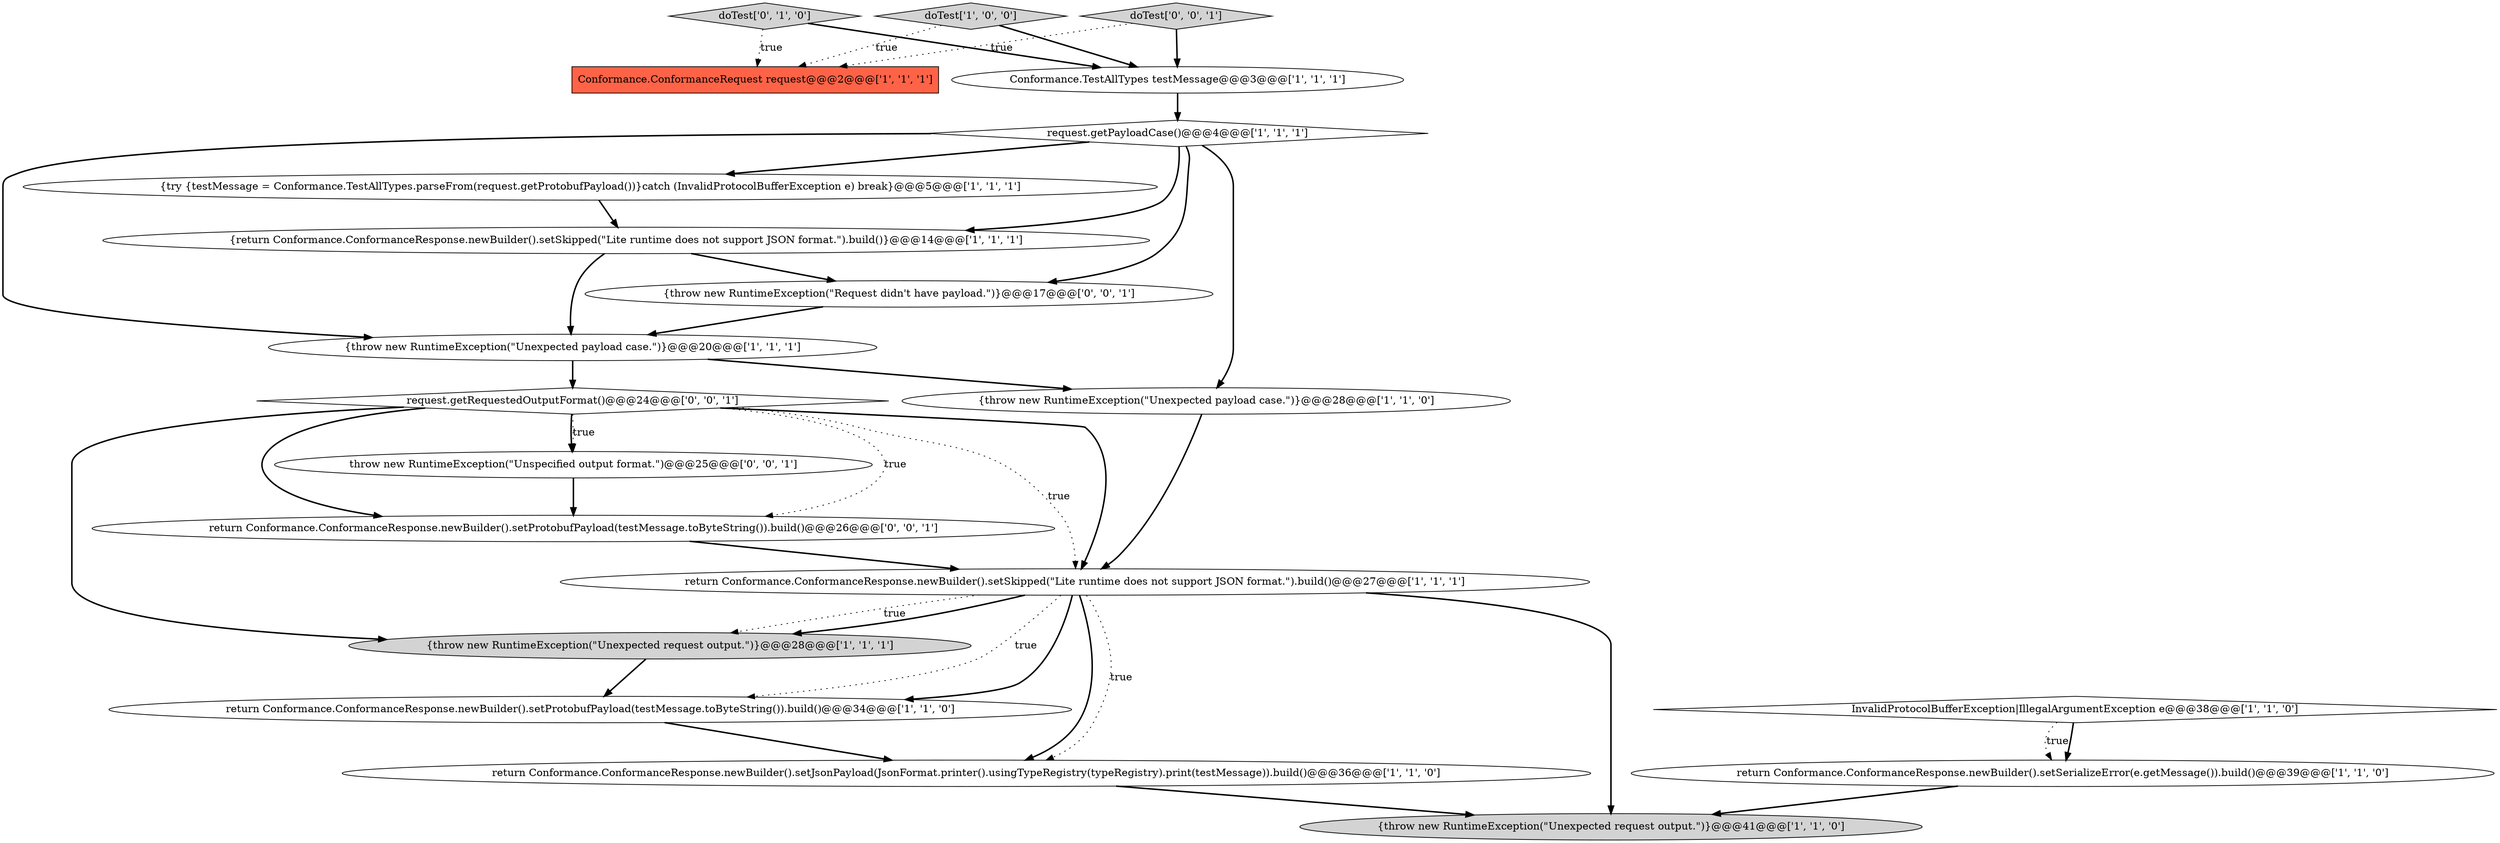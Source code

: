 digraph {
16 [style = filled, label = "request.getRequestedOutputFormat()@@@24@@@['0', '0', '1']", fillcolor = white, shape = diamond image = "AAA0AAABBB3BBB"];
14 [style = filled, label = "return Conformance.ConformanceResponse.newBuilder().setProtobufPayload(testMessage.toByteString()).build()@@@34@@@['1', '1', '0']", fillcolor = white, shape = ellipse image = "AAA0AAABBB1BBB"];
15 [style = filled, label = "doTest['0', '1', '0']", fillcolor = lightgray, shape = diamond image = "AAA0AAABBB2BBB"];
17 [style = filled, label = "{throw new RuntimeException(\"Request didn't have payload.\")}@@@17@@@['0', '0', '1']", fillcolor = white, shape = ellipse image = "AAA0AAABBB3BBB"];
8 [style = filled, label = "return Conformance.ConformanceResponse.newBuilder().setSkipped(\"Lite runtime does not support JSON format.\").build()@@@27@@@['1', '1', '1']", fillcolor = white, shape = ellipse image = "AAA0AAABBB1BBB"];
1 [style = filled, label = "return Conformance.ConformanceResponse.newBuilder().setJsonPayload(JsonFormat.printer().usingTypeRegistry(typeRegistry).print(testMessage)).build()@@@36@@@['1', '1', '0']", fillcolor = white, shape = ellipse image = "AAA0AAABBB1BBB"];
9 [style = filled, label = "{try {testMessage = Conformance.TestAllTypes.parseFrom(request.getProtobufPayload())}catch (InvalidProtocolBufferException e) break}@@@5@@@['1', '1', '1']", fillcolor = white, shape = ellipse image = "AAA0AAABBB1BBB"];
4 [style = filled, label = "Conformance.ConformanceRequest request@@@2@@@['1', '1', '1']", fillcolor = tomato, shape = box image = "AAA0AAABBB1BBB"];
2 [style = filled, label = "InvalidProtocolBufferException|IllegalArgumentException e@@@38@@@['1', '1', '0']", fillcolor = white, shape = diamond image = "AAA0AAABBB1BBB"];
13 [style = filled, label = "{throw new RuntimeException(\"Unexpected payload case.\")}@@@28@@@['1', '1', '0']", fillcolor = white, shape = ellipse image = "AAA0AAABBB1BBB"];
11 [style = filled, label = "{return Conformance.ConformanceResponse.newBuilder().setSkipped(\"Lite runtime does not support JSON format.\").build()}@@@14@@@['1', '1', '1']", fillcolor = white, shape = ellipse image = "AAA0AAABBB1BBB"];
6 [style = filled, label = "request.getPayloadCase()@@@4@@@['1', '1', '1']", fillcolor = white, shape = diamond image = "AAA0AAABBB1BBB"];
10 [style = filled, label = "{throw new RuntimeException(\"Unexpected request output.\")}@@@28@@@['1', '1', '1']", fillcolor = lightgray, shape = ellipse image = "AAA0AAABBB1BBB"];
12 [style = filled, label = "{throw new RuntimeException(\"Unexpected payload case.\")}@@@20@@@['1', '1', '1']", fillcolor = white, shape = ellipse image = "AAA0AAABBB1BBB"];
18 [style = filled, label = "throw new RuntimeException(\"Unspecified output format.\")@@@25@@@['0', '0', '1']", fillcolor = white, shape = ellipse image = "AAA0AAABBB3BBB"];
0 [style = filled, label = "{throw new RuntimeException(\"Unexpected request output.\")}@@@41@@@['1', '1', '0']", fillcolor = lightgray, shape = ellipse image = "AAA0AAABBB1BBB"];
5 [style = filled, label = "doTest['1', '0', '0']", fillcolor = lightgray, shape = diamond image = "AAA0AAABBB1BBB"];
19 [style = filled, label = "doTest['0', '0', '1']", fillcolor = lightgray, shape = diamond image = "AAA0AAABBB3BBB"];
20 [style = filled, label = "return Conformance.ConformanceResponse.newBuilder().setProtobufPayload(testMessage.toByteString()).build()@@@26@@@['0', '0', '1']", fillcolor = white, shape = ellipse image = "AAA0AAABBB3BBB"];
7 [style = filled, label = "Conformance.TestAllTypes testMessage@@@3@@@['1', '1', '1']", fillcolor = white, shape = ellipse image = "AAA0AAABBB1BBB"];
3 [style = filled, label = "return Conformance.ConformanceResponse.newBuilder().setSerializeError(e.getMessage()).build()@@@39@@@['1', '1', '0']", fillcolor = white, shape = ellipse image = "AAA0AAABBB1BBB"];
8->10 [style = dotted, label="true"];
8->14 [style = bold, label=""];
16->20 [style = dotted, label="true"];
2->3 [style = dotted, label="true"];
18->20 [style = bold, label=""];
9->11 [style = bold, label=""];
11->12 [style = bold, label=""];
8->0 [style = bold, label=""];
16->18 [style = bold, label=""];
6->11 [style = bold, label=""];
16->18 [style = dotted, label="true"];
7->6 [style = bold, label=""];
16->8 [style = bold, label=""];
5->4 [style = dotted, label="true"];
20->8 [style = bold, label=""];
6->13 [style = bold, label=""];
6->17 [style = bold, label=""];
17->12 [style = bold, label=""];
11->17 [style = bold, label=""];
15->7 [style = bold, label=""];
16->10 [style = bold, label=""];
15->4 [style = dotted, label="true"];
12->13 [style = bold, label=""];
2->3 [style = bold, label=""];
14->1 [style = bold, label=""];
6->9 [style = bold, label=""];
8->1 [style = bold, label=""];
12->16 [style = bold, label=""];
19->4 [style = dotted, label="true"];
3->0 [style = bold, label=""];
6->12 [style = bold, label=""];
16->20 [style = bold, label=""];
8->14 [style = dotted, label="true"];
16->8 [style = dotted, label="true"];
13->8 [style = bold, label=""];
19->7 [style = bold, label=""];
8->1 [style = dotted, label="true"];
10->14 [style = bold, label=""];
8->10 [style = bold, label=""];
5->7 [style = bold, label=""];
1->0 [style = bold, label=""];
}
